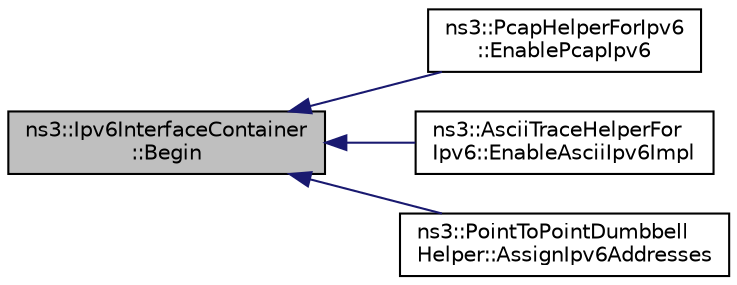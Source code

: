 digraph "ns3::Ipv6InterfaceContainer::Begin"
{
  edge [fontname="Helvetica",fontsize="10",labelfontname="Helvetica",labelfontsize="10"];
  node [fontname="Helvetica",fontsize="10",shape=record];
  rankdir="LR";
  Node1 [label="ns3::Ipv6InterfaceContainer\l::Begin",height=0.2,width=0.4,color="black", fillcolor="grey75", style="filled", fontcolor="black"];
  Node1 -> Node2 [dir="back",color="midnightblue",fontsize="10",style="solid"];
  Node2 [label="ns3::PcapHelperForIpv6\l::EnablePcapIpv6",height=0.2,width=0.4,color="black", fillcolor="white", style="filled",URL="$d6/dc6/classns3_1_1PcapHelperForIpv6.html#ab15e3eba350543f84b6fd16d2e2034ea",tooltip="Enable pcap output on each Ipv6 and interface pair in the container. "];
  Node1 -> Node3 [dir="back",color="midnightblue",fontsize="10",style="solid"];
  Node3 [label="ns3::AsciiTraceHelperFor\lIpv6::EnableAsciiIpv6Impl",height=0.2,width=0.4,color="black", fillcolor="white", style="filled",URL="$df/dc1/classns3_1_1AsciiTraceHelperForIpv6.html#a2316825692c60ee2396f935b729a991d",tooltip="Enable ascii trace output on the Ipv6 and interface pair specified by a global node-id (of a previous..."];
  Node1 -> Node4 [dir="back",color="midnightblue",fontsize="10",style="solid"];
  Node4 [label="ns3::PointToPointDumbbell\lHelper::AssignIpv6Addresses",height=0.2,width=0.4,color="black", fillcolor="white", style="filled",URL="$de/d04/classns3_1_1PointToPointDumbbellHelper.html#ad8dfcb5147e9b4eddc9460780f96628c"];
}

